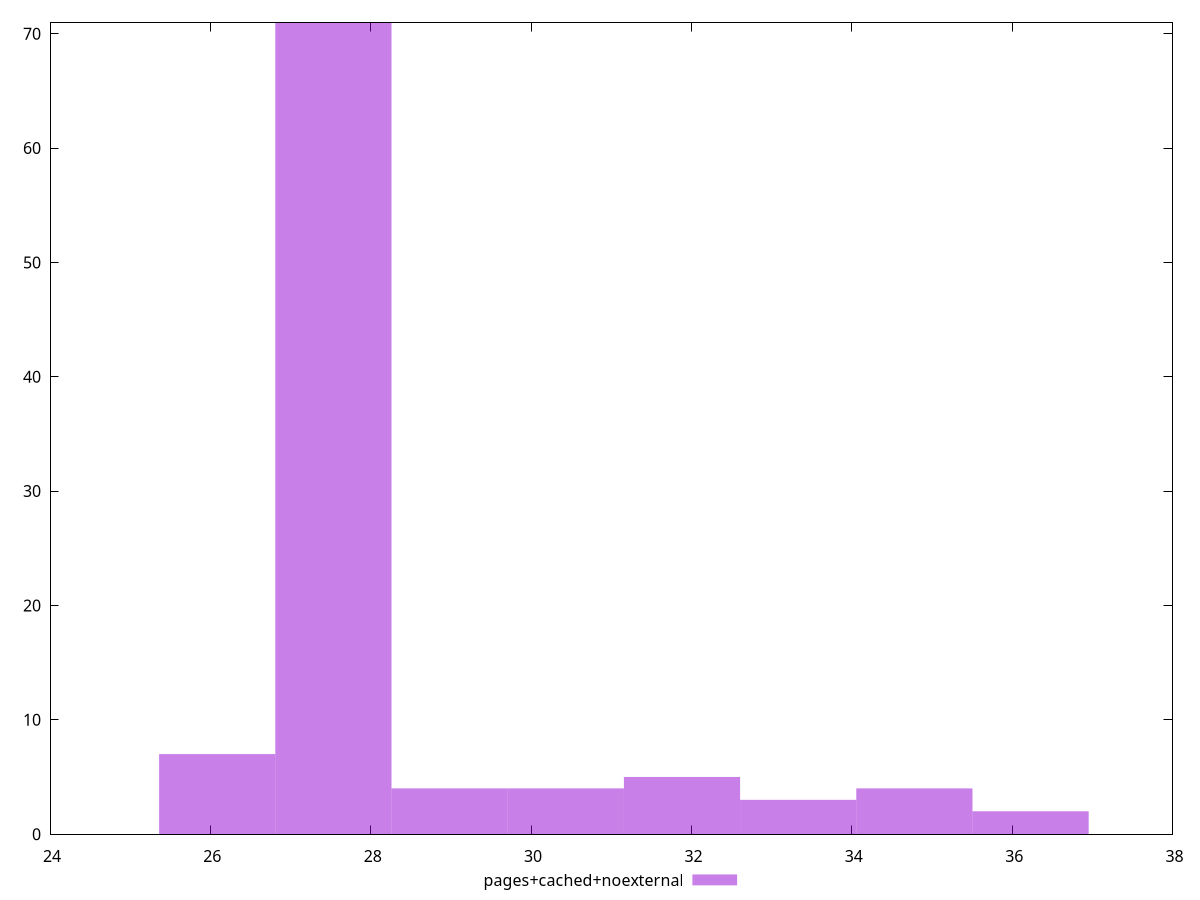 $_pagesCachedNoexternal <<EOF
30.433137883292854 4
27.534743799169725 71
26.085546757108162 7
34.78072900947755 4
28.98394084123129 4
31.88233492535442 5
36.22992605153911 2
33.331531967415984 3
EOF
set key outside below
set terminal pngcairo
set output "report_00004_2020-11-02T20-21-41.718Z/max-potential-fid/pages+cached+noexternal//raw_hist.png"
set yrange [0:71]
set boxwidth 1.4491970420615645
set style fill transparent solid 0.5 noborder
plot $_pagesCachedNoexternal title "pages+cached+noexternal" with boxes ,